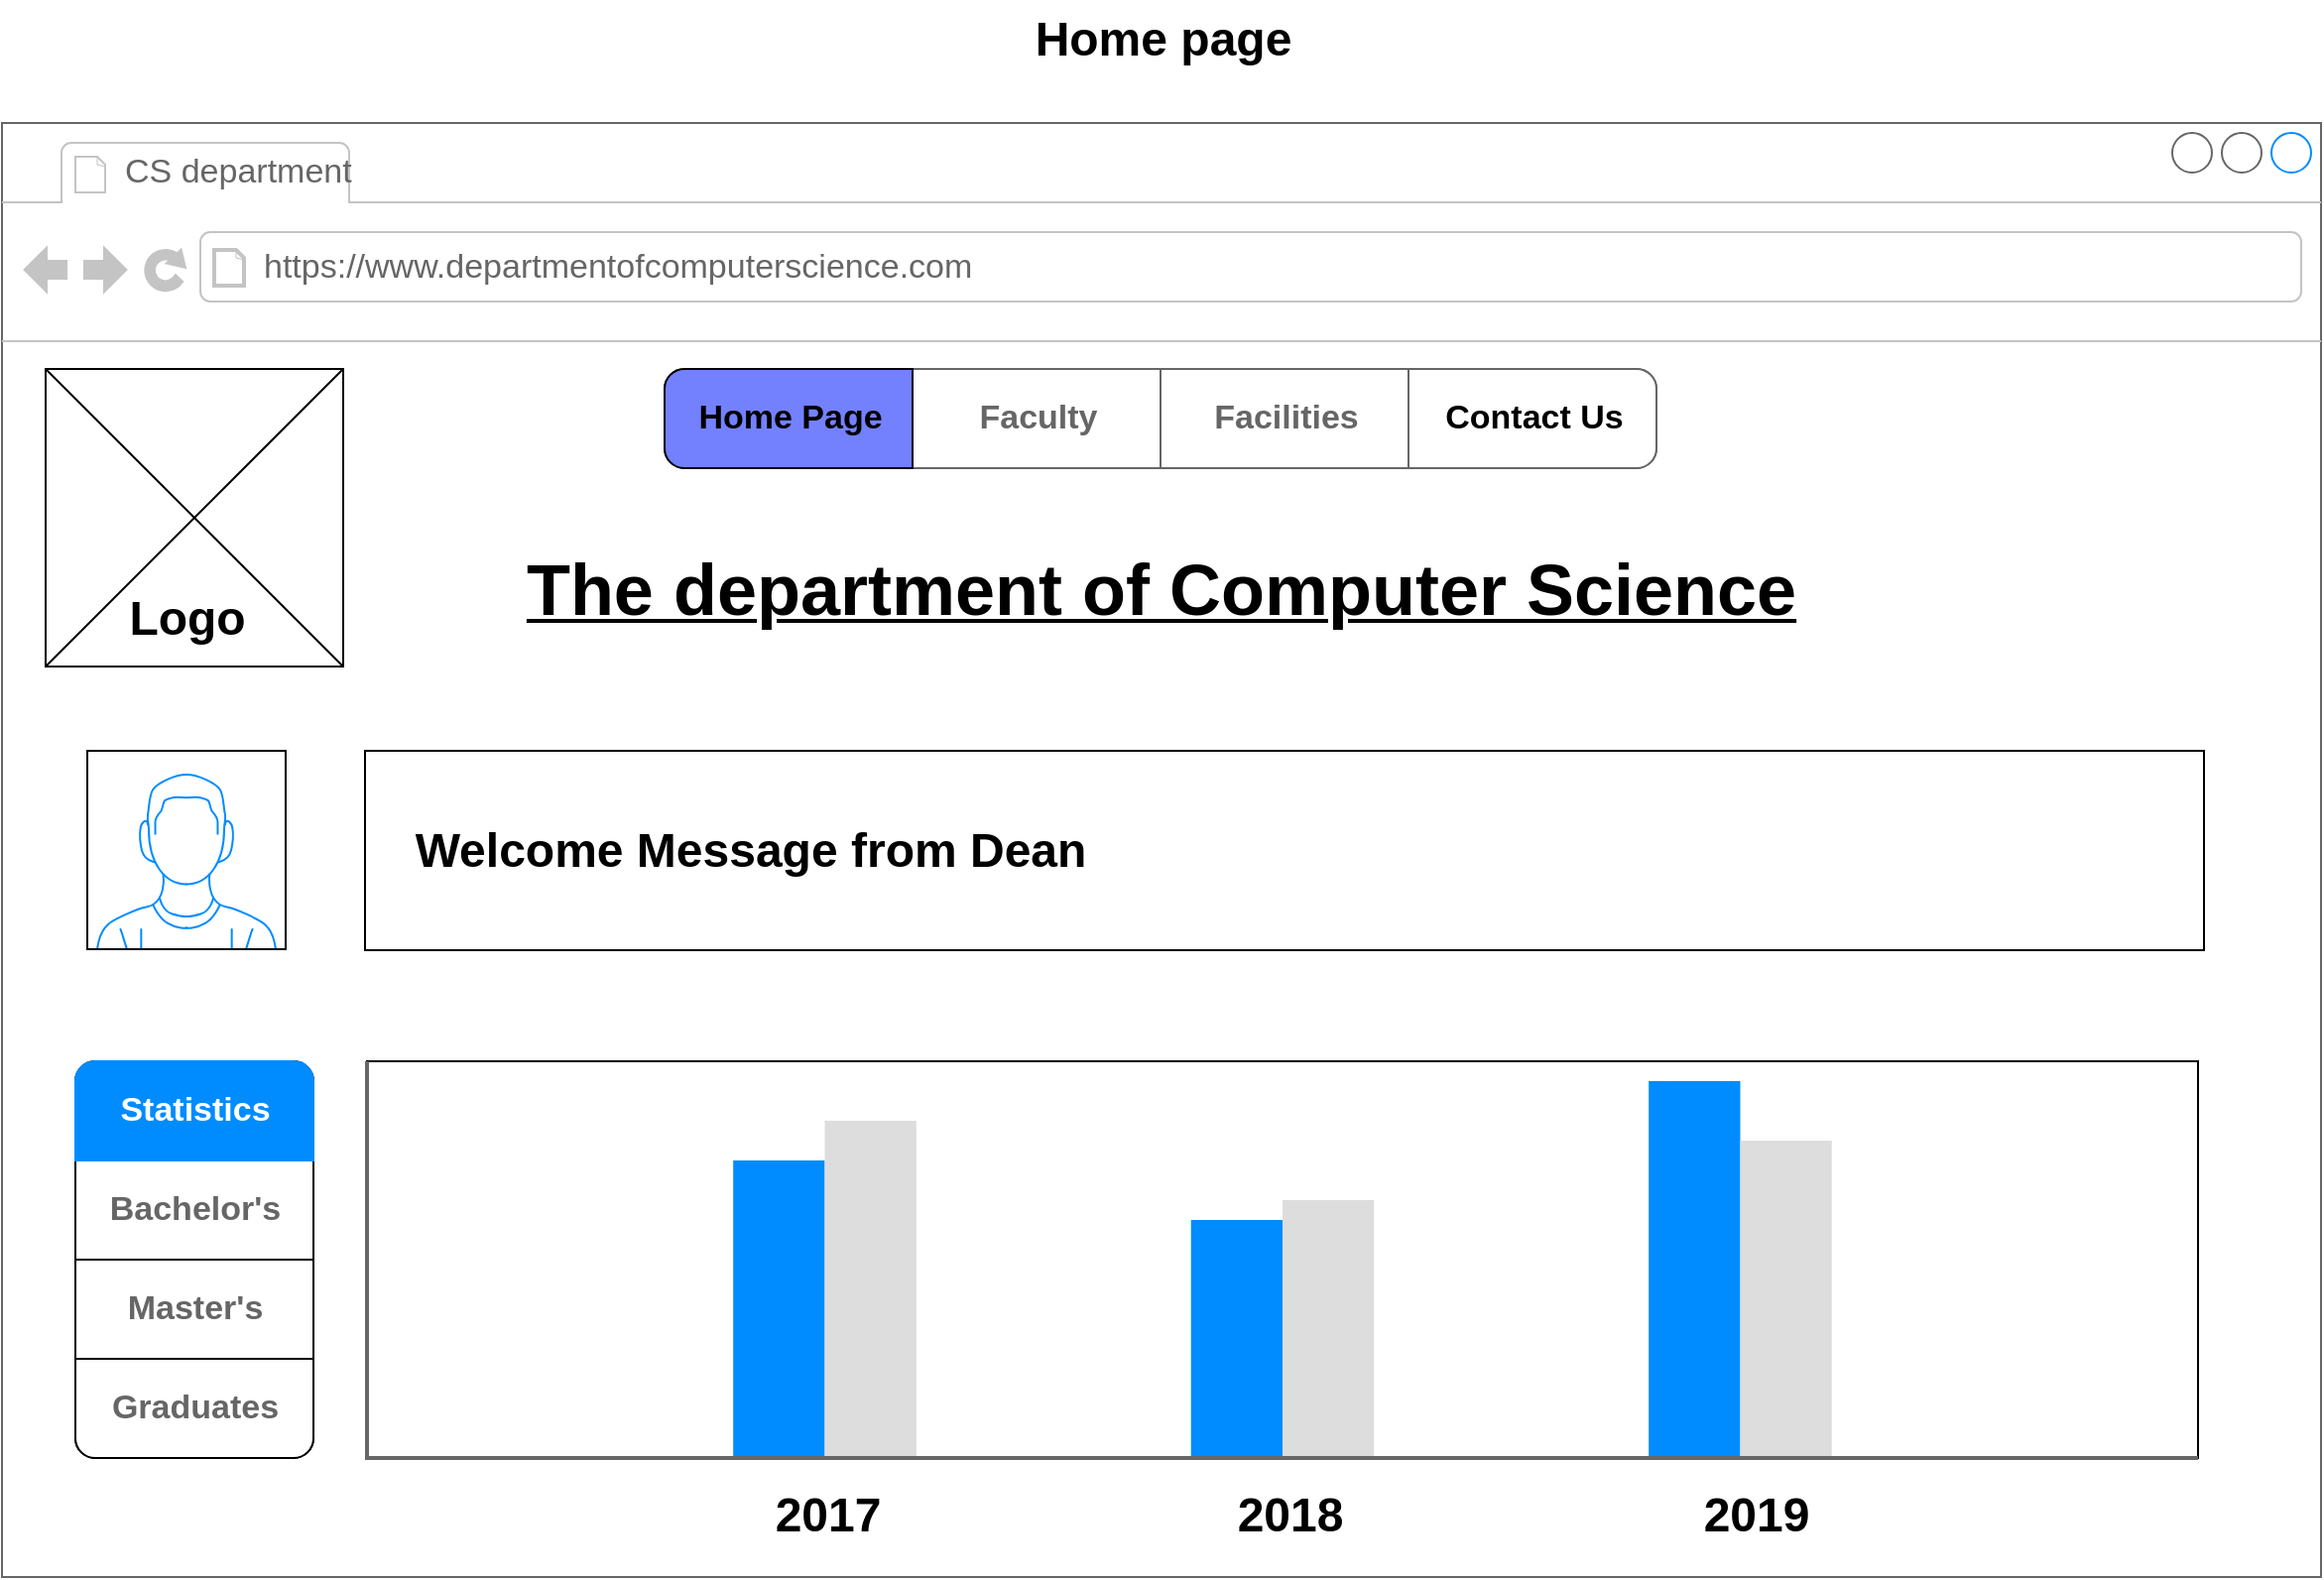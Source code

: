 <mxfile version="20.4.0" type="device" pages="2"><diagram id="52S3elYa6B1w169ZGpKS" name="Home page"><mxGraphModel dx="1597" dy="911" grid="0" gridSize="10" guides="1" tooltips="1" connect="1" arrows="1" fold="1" page="1" pageScale="1" pageWidth="1169" pageHeight="827" math="0" shadow="0"><root><mxCell id="0"/><mxCell id="1" parent="0"/><mxCell id="_AgDK-etmMmPvuBIrIzn-2" value="" style="strokeWidth=1;shadow=0;dashed=0;align=center;html=1;shape=mxgraph.mockup.containers.browserWindow;rSize=0;strokeColor=#666666;strokeColor2=#008cff;strokeColor3=#c4c4c4;mainText=,;recursiveResize=0;" vertex="1" parent="1"><mxGeometry y="80" width="1169" height="733" as="geometry"/></mxCell><mxCell id="_AgDK-etmMmPvuBIrIzn-3" value="CS department" style="strokeWidth=1;shadow=0;dashed=0;align=center;html=1;shape=mxgraph.mockup.containers.anchor;fontSize=17;fontColor=#666666;align=left;" vertex="1" parent="_AgDK-etmMmPvuBIrIzn-2"><mxGeometry x="60" y="12" width="112" height="26" as="geometry"/></mxCell><mxCell id="_AgDK-etmMmPvuBIrIzn-4" value="https://www.departmentofcomputerscience.com&lt;br/&gt;" style="strokeWidth=1;shadow=0;dashed=0;align=center;html=1;shape=mxgraph.mockup.containers.anchor;rSize=0;fontSize=17;fontColor=#666666;align=left;" vertex="1" parent="_AgDK-etmMmPvuBIrIzn-2"><mxGeometry x="130" y="60" width="250" height="26" as="geometry"/></mxCell><mxCell id="12NTd5aIm4Wm3gR9gap1-3" value="&lt;u style=&quot;line-height: 1.2;&quot;&gt;&lt;font style=&quot;font-size: 36px;&quot;&gt;The department of Computer Science&lt;/font&gt;&lt;/u&gt;" style="text;strokeColor=none;fillColor=none;html=1;fontSize=24;fontStyle=1;verticalAlign=middle;align=center;" vertex="1" parent="_AgDK-etmMmPvuBIrIzn-2"><mxGeometry x="534" y="215" width="100" height="40" as="geometry"/></mxCell><mxCell id="D-56Up4PwksQXNYFiGKC-1" value="" style="strokeWidth=1;shadow=0;dashed=0;align=center;html=1;shape=mxgraph.mockup.rrect;rSize=10;fillColor=#ffffff;strokeColor=#666666;fontSize=36;" vertex="1" parent="_AgDK-etmMmPvuBIrIzn-2"><mxGeometry x="334" y="124" width="500" height="50" as="geometry"/></mxCell><mxCell id="D-56Up4PwksQXNYFiGKC-2" value="Faculty" style="strokeColor=inherit;fillColor=inherit;gradientColor=inherit;strokeWidth=1;shadow=0;dashed=0;align=center;html=1;shape=mxgraph.mockup.rrect;rSize=0;fontSize=17;fontColor=#666666;fontStyle=1;resizeHeight=1;" vertex="1" parent="D-56Up4PwksQXNYFiGKC-1"><mxGeometry width="125" height="50" relative="1" as="geometry"><mxPoint x="125" as="offset"/></mxGeometry></mxCell><mxCell id="D-56Up4PwksQXNYFiGKC-3" value="Facilities" style="strokeColor=inherit;fillColor=inherit;gradientColor=inherit;strokeWidth=1;shadow=0;dashed=0;align=center;html=1;shape=mxgraph.mockup.rrect;rSize=0;fontSize=17;fontColor=#666666;fontStyle=1;resizeHeight=1;" vertex="1" parent="D-56Up4PwksQXNYFiGKC-1"><mxGeometry width="125" height="50" relative="1" as="geometry"><mxPoint x="250" as="offset"/></mxGeometry></mxCell><mxCell id="D-56Up4PwksQXNYFiGKC-4" value="Contact Us" style="strokeWidth=1;shadow=0;dashed=0;align=center;html=1;shape=mxgraph.mockup.rightButton;rSize=10;fontSize=17;fontStyle=1;resizeHeight=1;fillColor=default;strokeColor=#666666;" vertex="1" parent="D-56Up4PwksQXNYFiGKC-1"><mxGeometry x="1" width="125" height="50" relative="1" as="geometry"><mxPoint x="-125" as="offset"/></mxGeometry></mxCell><mxCell id="D-56Up4PwksQXNYFiGKC-5" value="Home Page" style="strokeWidth=1;shadow=0;dashed=0;align=center;html=1;shape=mxgraph.mockup.leftButton;rSize=10;fontSize=17;fontStyle=1;resizeHeight=1;fillColor=#7381FF;" vertex="1" parent="D-56Up4PwksQXNYFiGKC-1"><mxGeometry width="125" height="50" relative="1" as="geometry"/></mxCell><mxCell id="FUagMISslsB-s_cz1Hns-1" value="" style="verticalLabelPosition=bottom;shadow=0;dashed=0;align=center;html=1;verticalAlign=top;strokeWidth=1;shape=mxgraph.mockup.graphics.simpleIcon;fontSize=36;" vertex="1" parent="_AgDK-etmMmPvuBIrIzn-2"><mxGeometry x="22" y="124" width="150" height="150" as="geometry"/></mxCell><mxCell id="FUagMISslsB-s_cz1Hns-2" value="Logo" style="text;html=1;fontSize=24;fontStyle=1;verticalAlign=middle;align=center;" vertex="1" parent="_AgDK-etmMmPvuBIrIzn-2"><mxGeometry x="43" y="230" width="100" height="40" as="geometry"/></mxCell><mxCell id="5h4q5NBAev4urjwrpzDl-1" value="" style="verticalLabelPosition=bottom;shadow=0;dashed=0;align=center;html=1;verticalAlign=top;strokeWidth=1;shape=mxgraph.mockup.containers.userMale;strokeColor2=#008cff;fontSize=36;" vertex="1" parent="_AgDK-etmMmPvuBIrIzn-2"><mxGeometry x="43" y="316.5" width="100" height="100" as="geometry"/></mxCell><mxCell id="5h4q5NBAev4urjwrpzDl-2" value="" style="rounded=0;whiteSpace=wrap;html=1;fontSize=36;" vertex="1" parent="_AgDK-etmMmPvuBIrIzn-2"><mxGeometry x="183" y="316.5" width="927" height="100.5" as="geometry"/></mxCell><mxCell id="5h4q5NBAev4urjwrpzDl-3" value="Welcome Message from Dean" style="text;html=1;fontSize=24;fontStyle=1;verticalAlign=middle;align=center;" vertex="1" parent="_AgDK-etmMmPvuBIrIzn-2"><mxGeometry x="327" y="346.75" width="100" height="40" as="geometry"/></mxCell><mxCell id="glE2sHhCkTQeW84S8h3Y-11" value="" style="strokeWidth=1;shadow=0;dashed=0;align=center;html=1;shape=mxgraph.mockup.rrect;rSize=10;fontSize=36;" vertex="1" parent="_AgDK-etmMmPvuBIrIzn-2"><mxGeometry x="37" y="473" width="120" height="200" as="geometry"/></mxCell><mxCell id="glE2sHhCkTQeW84S8h3Y-12" value="Bachelor's" style="strokeColor=inherit;fillColor=inherit;gradientColor=inherit;strokeWidth=1;shadow=0;dashed=0;align=center;html=1;shape=mxgraph.mockup.rrect;rSize=0;fontSize=17;fontColor=#666666;fontStyle=1;resizeWidth=1;" vertex="1" parent="glE2sHhCkTQeW84S8h3Y-11"><mxGeometry width="120" height="50" relative="1" as="geometry"><mxPoint y="50" as="offset"/></mxGeometry></mxCell><mxCell id="glE2sHhCkTQeW84S8h3Y-13" value="Master's" style="strokeColor=inherit;fillColor=inherit;gradientColor=inherit;strokeWidth=1;shadow=0;dashed=0;align=center;html=1;shape=mxgraph.mockup.rrect;rSize=0;fontSize=17;fontColor=#666666;fontStyle=1;resizeWidth=1;" vertex="1" parent="glE2sHhCkTQeW84S8h3Y-11"><mxGeometry width="120" height="50" relative="1" as="geometry"><mxPoint y="100" as="offset"/></mxGeometry></mxCell><mxCell id="glE2sHhCkTQeW84S8h3Y-14" value="Graduates" style="strokeColor=inherit;fillColor=inherit;gradientColor=inherit;strokeWidth=1;shadow=0;dashed=0;align=center;html=1;shape=mxgraph.mockup.bottomButton;rSize=10;fontSize=17;fontColor=#666666;fontStyle=1;resizeWidth=1;" vertex="1" parent="glE2sHhCkTQeW84S8h3Y-11"><mxGeometry y="1" width="120" height="50" relative="1" as="geometry"><mxPoint y="-50" as="offset"/></mxGeometry></mxCell><mxCell id="glE2sHhCkTQeW84S8h3Y-15" value="Statistics" style="strokeWidth=1;shadow=0;dashed=0;align=center;html=1;shape=mxgraph.mockup.topButton;rSize=10;fontSize=17;fontColor=#ffffff;fontStyle=1;fillColor=#008cff;strokeColor=#008cff;resizeWidth=1;" vertex="1" parent="glE2sHhCkTQeW84S8h3Y-11"><mxGeometry width="120" height="50" relative="1" as="geometry"/></mxCell><mxCell id="glE2sHhCkTQeW84S8h3Y-16" value="" style="verticalLabelPosition=bottom;shadow=0;dashed=0;align=center;html=1;verticalAlign=top;strokeWidth=1;shape=mxgraph.mockup.graphics.columnChart;strokeColor2=none;strokeColor3=#666666;fillColor2=#008cff;fillColor3=#dddddd;fontSize=36;" vertex="1" parent="_AgDK-etmMmPvuBIrIzn-2"><mxGeometry x="184" y="473" width="923" height="200" as="geometry"/></mxCell><mxCell id="glE2sHhCkTQeW84S8h3Y-17" value="2017" style="text;html=1;fontSize=24;fontStyle=1;verticalAlign=middle;align=center;" vertex="1" parent="_AgDK-etmMmPvuBIrIzn-2"><mxGeometry x="366" y="682" width="100" height="40" as="geometry"/></mxCell><mxCell id="glE2sHhCkTQeW84S8h3Y-18" value="2018" style="text;html=1;fontSize=24;fontStyle=1;verticalAlign=middle;align=center;" vertex="1" parent="_AgDK-etmMmPvuBIrIzn-2"><mxGeometry x="599" y="682" width="100" height="40" as="geometry"/></mxCell><mxCell id="glE2sHhCkTQeW84S8h3Y-19" value="2019" style="text;html=1;fontSize=24;fontStyle=1;verticalAlign=middle;align=center;" vertex="1" parent="_AgDK-etmMmPvuBIrIzn-2"><mxGeometry x="834" y="682" width="100" height="40" as="geometry"/></mxCell><mxCell id="12NTd5aIm4Wm3gR9gap1-1" value="Home page" style="text;strokeColor=none;fillColor=none;html=1;fontSize=24;fontStyle=1;verticalAlign=middle;align=center;" vertex="1" parent="1"><mxGeometry x="535" y="18" width="100" height="40" as="geometry"/></mxCell></root></mxGraphModel></diagram><diagram id="nRz_HNzX4B2ysEnxkXAM" name="Conact"><mxGraphModel dx="1887" dy="1076" grid="0" gridSize="10" guides="1" tooltips="1" connect="1" arrows="1" fold="1" page="1" pageScale="1" pageWidth="1169" pageHeight="827" math="0" shadow="0"><root><mxCell id="0"/><mxCell id="1" parent="0"/><mxCell id="UTm9HxkN1_UoG03k8l8h-1" value="" style="strokeWidth=1;shadow=0;dashed=0;align=center;html=1;shape=mxgraph.mockup.containers.browserWindow;rSize=0;strokeColor2=#008cff;strokeColor3=#c4c4c4;mainText=,;recursiveResize=0;fontSize=36;strokeColor=#666666;" vertex="1" parent="1"><mxGeometry x="3" y="57" width="1159" height="768" as="geometry"/></mxCell><mxCell id="UTm9HxkN1_UoG03k8l8h-2" value="Contact Us" style="strokeWidth=1;shadow=0;dashed=0;align=center;html=1;shape=mxgraph.mockup.containers.anchor;fontSize=17;fontColor=#666666;align=left;" vertex="1" parent="UTm9HxkN1_UoG03k8l8h-1"><mxGeometry x="60" y="12" width="110" height="26" as="geometry"/></mxCell><mxCell id="UTm9HxkN1_UoG03k8l8h-3" value="https://www.departmentofcomputerscience.com&lt;br/&gt;" style="strokeWidth=1;shadow=0;dashed=0;align=center;html=1;shape=mxgraph.mockup.containers.anchor;rSize=0;fontSize=17;fontColor=#666666;align=left;" vertex="1" parent="UTm9HxkN1_UoG03k8l8h-1"><mxGeometry x="130" y="60" width="250" height="26" as="geometry"/></mxCell><mxCell id="UTm9HxkN1_UoG03k8l8h-5" value="Name:" style="strokeWidth=1;shadow=0;dashed=0;align=center;html=1;shape=mxgraph.mockup.forms.anchor;align=right;spacingRight=2;fontColor=#666666;fontSize=36;" vertex="1" parent="UTm9HxkN1_UoG03k8l8h-1"><mxGeometry x="379.5" y="204" width="50" height="18" as="geometry"/></mxCell><mxCell id="UTm9HxkN1_UoG03k8l8h-6" value="" style="strokeWidth=1;shadow=0;dashed=0;align=center;html=1;shape=mxgraph.mockup.forms.rrect;fillColor=#ffffff;rSize=0;fontColor=#666666;align=left;spacingLeft=3;strokeColor=#999999;fontSize=36;" vertex="1" parent="UTm9HxkN1_UoG03k8l8h-1"><mxGeometry x="429.5" y="204" width="350" height="18" as="geometry"/></mxCell><mxCell id="UTm9HxkN1_UoG03k8l8h-7" value="Subject:" style="strokeWidth=1;shadow=0;dashed=0;align=center;html=1;shape=mxgraph.mockup.forms.anchor;align=right;spacingRight=2;fontColor=#666666;fontSize=36;" vertex="1" parent="UTm9HxkN1_UoG03k8l8h-1"><mxGeometry x="379.5" y="239" width="50" height="18" as="geometry"/></mxCell><mxCell id="UTm9HxkN1_UoG03k8l8h-8" value="" style="strokeWidth=1;shadow=0;dashed=0;align=center;html=1;shape=mxgraph.mockup.forms.rrect;fillColor=#ffffff;rSize=0;fontColor=#666666;align=left;spacingLeft=3;strokeColor=#999999;fontSize=36;" vertex="1" parent="UTm9HxkN1_UoG03k8l8h-1"><mxGeometry x="429.5" y="239" width="350" height="18" as="geometry"/></mxCell><mxCell id="UTm9HxkN1_UoG03k8l8h-9" value="Email:" style="strokeWidth=1;shadow=0;dashed=0;align=center;html=1;shape=mxgraph.mockup.forms.anchor;align=right;spacingRight=2;fontColor=#666666;fontSize=36;" vertex="1" parent="UTm9HxkN1_UoG03k8l8h-1"><mxGeometry x="379.5" y="274" width="50" height="18" as="geometry"/></mxCell><mxCell id="UTm9HxkN1_UoG03k8l8h-10" value="" style="strokeWidth=1;shadow=0;dashed=0;align=center;html=1;shape=mxgraph.mockup.forms.rrect;fillColor=#ffffff;rSize=0;fontColor=#666666;align=left;spacingLeft=3;strokeColor=#999999;fontSize=36;" vertex="1" parent="UTm9HxkN1_UoG03k8l8h-1"><mxGeometry x="429.5" y="274" width="350" height="18" as="geometry"/></mxCell><mxCell id="UTm9HxkN1_UoG03k8l8h-15" value="Contact Us" style="strokeWidth=1;shadow=0;dashed=0;align=center;html=1;shape=mxgraph.mockup.forms.rrect;fillColor=#ffffff;rSize=0;fontColor=#666666;align=left;spacingLeft=3;strokeColor=#999999;verticalAlign=top;whiteSpace=wrap;fontSize=36;" vertex="1" parent="UTm9HxkN1_UoG03k8l8h-1"><mxGeometry x="382" y="321.5" width="400" height="125" as="geometry"/></mxCell><mxCell id="UTm9HxkN1_UoG03k8l8h-35" value="" style="verticalLabelPosition=bottom;shadow=0;dashed=0;align=center;html=1;verticalAlign=top;strokeWidth=1;shape=mxgraph.mockup.misc.map;fontSize=36;" vertex="1" parent="UTm9HxkN1_UoG03k8l8h-1"><mxGeometry x="60" y="476" width="250" height="250" as="geometry"/></mxCell><mxCell id="UTm9HxkN1_UoG03k8l8h-37" value="" style="verticalLabelPosition=top;shadow=0;dashed=0;align=center;html=1;verticalAlign=bottom;strokeWidth=1;shape=mxgraph.mockup.misc.pin;fillColor2=#ccccff;fillColor3=#0000ff;strokeColor=#000066;fontSize=36;" vertex="1" parent="UTm9HxkN1_UoG03k8l8h-1"><mxGeometry x="146" y="555" width="35" height="86" as="geometry"/></mxCell><mxCell id="UTm9HxkN1_UoG03k8l8h-38" value="" style="rounded=0;whiteSpace=wrap;html=1;fontSize=36;" vertex="1" parent="UTm9HxkN1_UoG03k8l8h-1"><mxGeometry x="344.5" y="476" width="753.5" height="246" as="geometry"/></mxCell><mxCell id="UTm9HxkN1_UoG03k8l8h-39" value="Our Address" style="text;strokeColor=none;fillColor=none;html=1;fontSize=24;fontStyle=1;verticalAlign=middle;align=center;" vertex="1" parent="UTm9HxkN1_UoG03k8l8h-1"><mxGeometry x="671.25" y="490" width="100" height="40" as="geometry"/></mxCell><mxCell id="UTm9HxkN1_UoG03k8l8h-40" value="University Of Sharjah" style="text;strokeColor=none;fillColor=none;html=1;fontSize=24;fontStyle=1;verticalAlign=middle;align=center;" vertex="1" parent="UTm9HxkN1_UoG03k8l8h-1"><mxGeometry x="434" y="555" width="100" height="40" as="geometry"/></mxCell><mxCell id="UTm9HxkN1_UoG03k8l8h-42" value="Computer Science Department" style="text;strokeColor=none;fillColor=none;html=1;fontSize=24;fontStyle=1;verticalAlign=middle;align=center;" vertex="1" parent="UTm9HxkN1_UoG03k8l8h-1"><mxGeometry x="486" y="595" width="100" height="40" as="geometry"/></mxCell><mxCell id="UTm9HxkN1_UoG03k8l8h-43" value="" style="strokeWidth=1;shadow=0;dashed=0;align=center;html=1;shape=mxgraph.mockup.rrect;rSize=10;fillColor=#ffffff;strokeColor=#666666;fontSize=36;" vertex="1" parent="UTm9HxkN1_UoG03k8l8h-1"><mxGeometry x="329.5" y="128" width="500" height="50" as="geometry"/></mxCell><mxCell id="UTm9HxkN1_UoG03k8l8h-44" value="Faculty" style="strokeColor=inherit;fillColor=inherit;gradientColor=inherit;strokeWidth=1;shadow=0;dashed=0;align=center;html=1;shape=mxgraph.mockup.rrect;rSize=0;fontSize=17;fontColor=#666666;fontStyle=1;resizeHeight=1;" vertex="1" parent="UTm9HxkN1_UoG03k8l8h-43"><mxGeometry width="125" height="50" relative="1" as="geometry"><mxPoint x="125" as="offset"/></mxGeometry></mxCell><mxCell id="UTm9HxkN1_UoG03k8l8h-45" value="Facilities" style="strokeColor=inherit;fillColor=inherit;gradientColor=inherit;strokeWidth=1;shadow=0;dashed=0;align=center;html=1;shape=mxgraph.mockup.rrect;rSize=0;fontSize=17;fontColor=#666666;fontStyle=1;resizeHeight=1;" vertex="1" parent="UTm9HxkN1_UoG03k8l8h-43"><mxGeometry width="125" height="50" relative="1" as="geometry"><mxPoint x="250" as="offset"/></mxGeometry></mxCell><mxCell id="UTm9HxkN1_UoG03k8l8h-46" value="Contact Us" style="strokeWidth=1;shadow=0;dashed=0;align=center;html=1;shape=mxgraph.mockup.rightButton;rSize=10;fontSize=17;fontStyle=1;resizeHeight=1;fillColor=#7070FF;" vertex="1" parent="UTm9HxkN1_UoG03k8l8h-43"><mxGeometry x="1" width="125" height="50" relative="1" as="geometry"><mxPoint x="-125" as="offset"/></mxGeometry></mxCell><mxCell id="UTm9HxkN1_UoG03k8l8h-47" value="Home Page" style="strokeWidth=1;shadow=0;dashed=0;align=center;html=1;shape=mxgraph.mockup.leftButton;rSize=10;fontSize=17;fontColor=#666666;fontStyle=1;fillColor=default;strokeColor=#000000;resizeHeight=1;" vertex="1" parent="UTm9HxkN1_UoG03k8l8h-43"><mxGeometry width="125" height="50" relative="1" as="geometry"/></mxCell><mxCell id="4SFSn_ZymJquRy24Ol2U-1" value="+971 52 925 4261" style="text;html=1;fontSize=24;fontStyle=1;verticalAlign=middle;align=center;" vertex="1" parent="UTm9HxkN1_UoG03k8l8h-1"><mxGeometry x="407" y="641" width="100" height="40" as="geometry"/></mxCell><mxCell id="4SFSn_ZymJquRy24Ol2U-2" value="" style="verticalLabelPosition=bottom;shadow=0;dashed=0;align=center;html=1;verticalAlign=top;strokeWidth=1;shape=mxgraph.mockup.graphics.simpleIcon;fontSize=36;" vertex="1" parent="UTm9HxkN1_UoG03k8l8h-1"><mxGeometry x="20" y="128" width="150" height="150" as="geometry"/></mxCell><mxCell id="4SFSn_ZymJquRy24Ol2U-3" value="Logo" style="text;html=1;fontSize=24;fontStyle=1;verticalAlign=middle;align=center;" vertex="1" parent="UTm9HxkN1_UoG03k8l8h-1"><mxGeometry x="41" y="234" width="100" height="40" as="geometry"/></mxCell><mxCell id="UTm9HxkN1_UoG03k8l8h-4" value="Contact Us" style="text;strokeColor=none;fillColor=none;html=1;fontSize=24;fontStyle=1;verticalAlign=middle;align=center;" vertex="1" parent="1"><mxGeometry x="535" y="4" width="100" height="40" as="geometry"/></mxCell></root></mxGraphModel></diagram></mxfile>